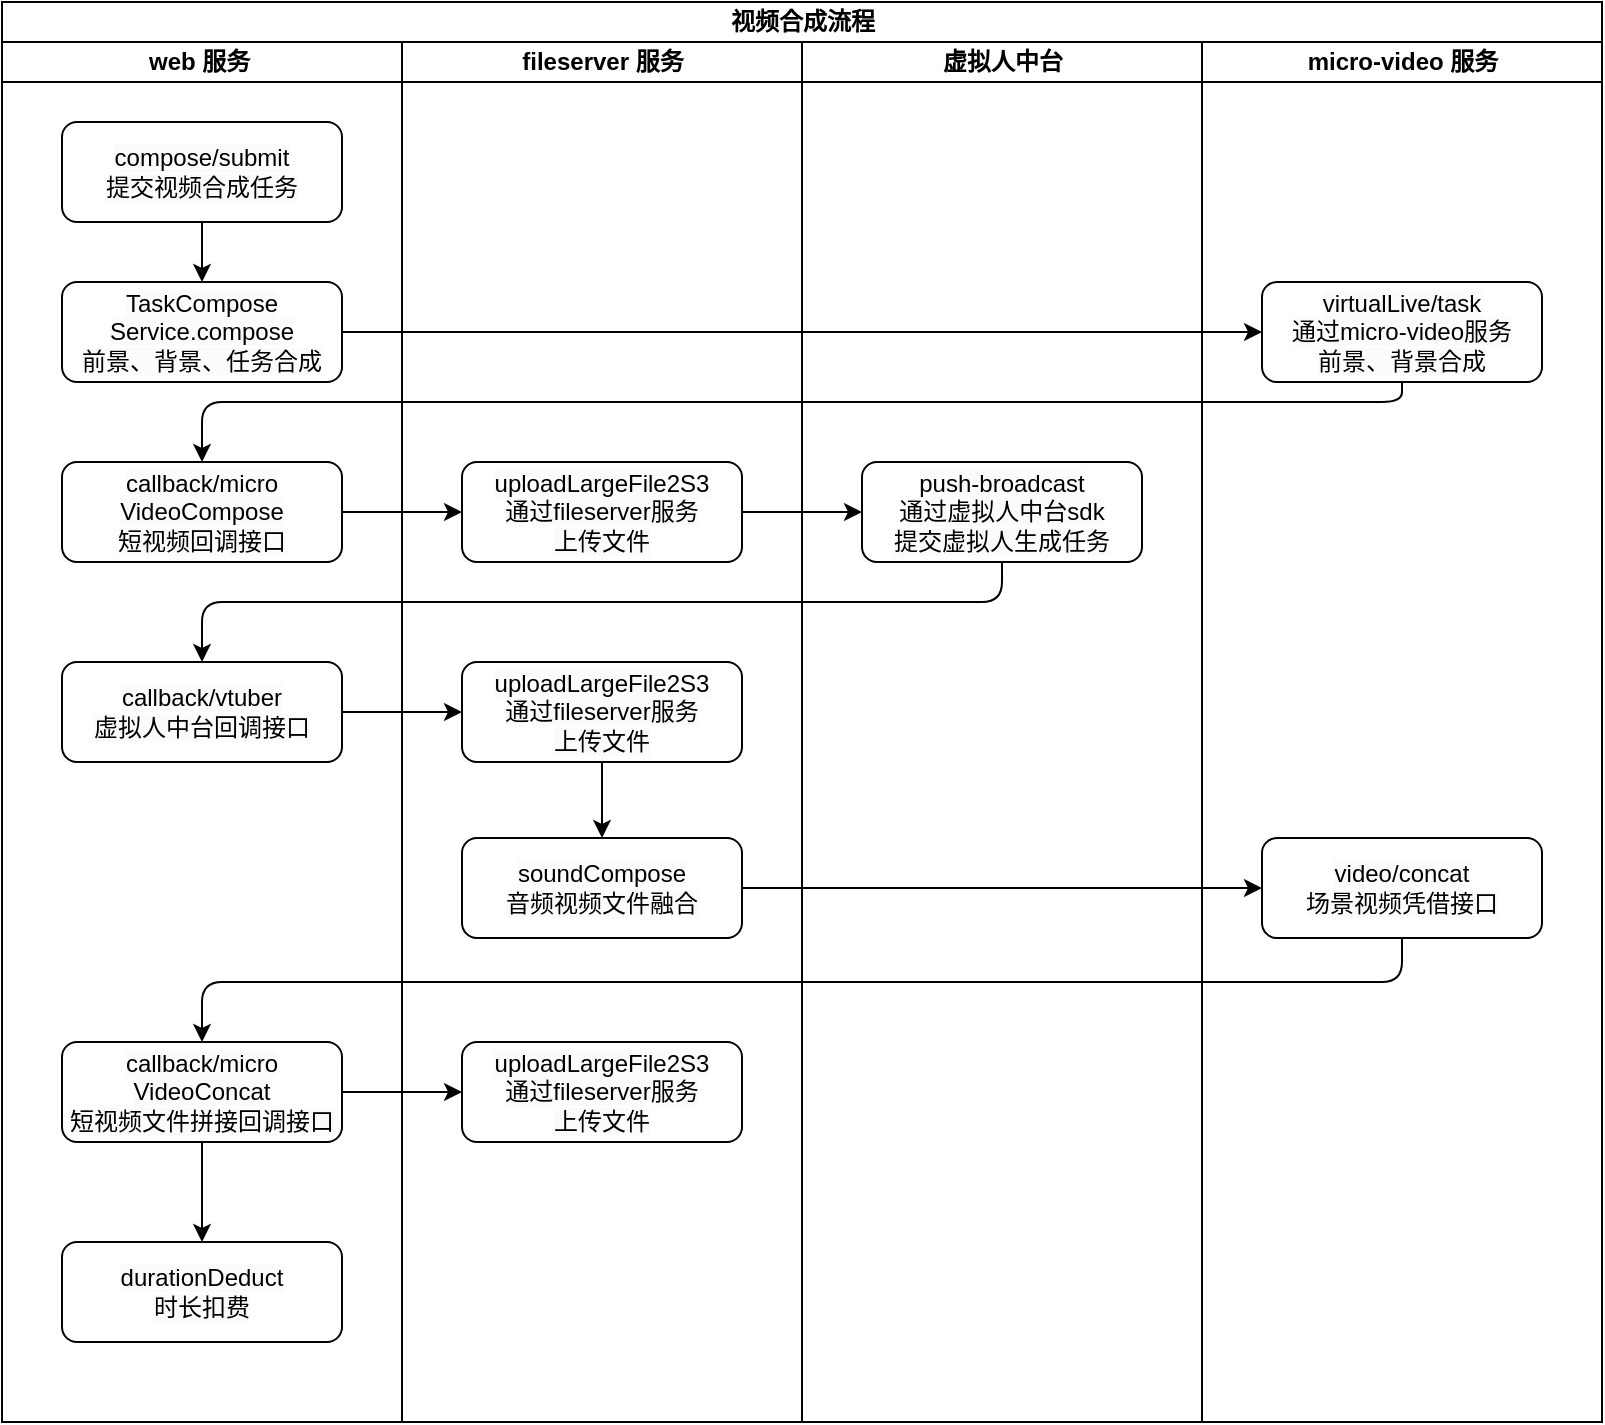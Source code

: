 <mxfile version="21.3.3" type="github">
  <diagram name="Page-1" id="74e2e168-ea6b-b213-b513-2b3c1d86103e">
    <mxGraphModel dx="1434" dy="764" grid="0" gridSize="10" guides="1" tooltips="1" connect="1" arrows="1" fold="1" page="1" pageScale="1" pageWidth="1100" pageHeight="850" background="none" math="0" shadow="0">
      <root>
        <mxCell id="0" />
        <mxCell id="1" parent="0" />
        <mxCell id="yoFmGIUXh1IHbkmMJquT-9" value="视频合成流程" style="swimlane;childLayout=stackLayout;resizeParent=1;resizeParentMax=0;startSize=20;html=1;" vertex="1" parent="1">
          <mxGeometry x="60" y="110" width="800" height="710" as="geometry" />
        </mxCell>
        <mxCell id="yoFmGIUXh1IHbkmMJquT-10" value="web 服务&lt;span style=&quot;white-space: pre;&quot;&gt;	&lt;/span&gt;" style="swimlane;startSize=20;html=1;" vertex="1" parent="yoFmGIUXh1IHbkmMJquT-9">
          <mxGeometry y="20" width="200" height="690" as="geometry" />
        </mxCell>
        <mxCell id="yoFmGIUXh1IHbkmMJquT-26" value="&lt;span style=&quot;color: rgb(0, 0, 0); font-family: Helvetica; font-size: 12px; font-style: normal; font-variant-ligatures: normal; font-variant-caps: normal; font-weight: 400; letter-spacing: normal; orphans: 2; text-indent: 0px; text-transform: none; widows: 2; word-spacing: 0px; -webkit-text-stroke-width: 0px; background-color: rgb(251, 251, 251); text-decoration-thickness: initial; text-decoration-style: initial; text-decoration-color: initial; float: none; display: inline !important;&quot;&gt;compose/submit&lt;br&gt;提交视频合成任务&lt;br&gt;&lt;/span&gt;" style="rounded=1;whiteSpace=wrap;html=1;align=center;" vertex="1" parent="yoFmGIUXh1IHbkmMJquT-10">
          <mxGeometry x="30" y="40" width="140" height="50" as="geometry" />
        </mxCell>
        <mxCell id="yoFmGIUXh1IHbkmMJquT-28" value="" style="edgeStyle=orthogonalEdgeStyle;rounded=0;orthogonalLoop=1;jettySize=auto;html=1;" edge="1" parent="yoFmGIUXh1IHbkmMJquT-10" source="yoFmGIUXh1IHbkmMJquT-26">
          <mxGeometry relative="1" as="geometry">
            <mxPoint x="100" y="120" as="targetPoint" />
          </mxGeometry>
        </mxCell>
        <mxCell id="yoFmGIUXh1IHbkmMJquT-29" value="&lt;span style=&quot;color: rgb(0, 0, 0); font-family: Helvetica; font-size: 12px; font-style: normal; font-variant-ligatures: normal; font-variant-caps: normal; font-weight: 400; letter-spacing: normal; orphans: 2; text-indent: 0px; text-transform: none; widows: 2; word-spacing: 0px; -webkit-text-stroke-width: 0px; background-color: rgb(251, 251, 251); text-decoration-thickness: initial; text-decoration-style: initial; text-decoration-color: initial; float: none; display: inline !important;&quot;&gt;TaskCompose&lt;br&gt;Service.compose&lt;br style=&quot;border-color: var(--border-color);&quot;&gt;前景、背景、任务合成&lt;br&gt;&lt;/span&gt;" style="rounded=1;whiteSpace=wrap;html=1;align=center;" vertex="1" parent="yoFmGIUXh1IHbkmMJquT-10">
          <mxGeometry x="30" y="120" width="140" height="50" as="geometry" />
        </mxCell>
        <mxCell id="yoFmGIUXh1IHbkmMJquT-34" value="&lt;span style=&quot;color: rgb(0, 0, 0); font-family: Helvetica; font-size: 12px; font-style: normal; font-variant-ligatures: normal; font-variant-caps: normal; font-weight: 400; letter-spacing: normal; orphans: 2; text-indent: 0px; text-transform: none; widows: 2; word-spacing: 0px; -webkit-text-stroke-width: 0px; background-color: rgb(251, 251, 251); text-decoration-thickness: initial; text-decoration-style: initial; text-decoration-color: initial; float: none; display: inline !important;&quot;&gt;callback/micro&lt;br&gt;VideoCompose&lt;br style=&quot;border-color: var(--border-color);&quot;&gt;短视频回调接口&lt;br&gt;&lt;/span&gt;" style="rounded=1;whiteSpace=wrap;html=1;align=center;" vertex="1" parent="yoFmGIUXh1IHbkmMJquT-10">
          <mxGeometry x="30" y="210" width="140" height="50" as="geometry" />
        </mxCell>
        <mxCell id="yoFmGIUXh1IHbkmMJquT-40" value="&lt;span style=&quot;color: rgb(0, 0, 0); font-family: Helvetica; font-size: 12px; font-style: normal; font-variant-ligatures: normal; font-variant-caps: normal; font-weight: 400; letter-spacing: normal; orphans: 2; text-indent: 0px; text-transform: none; widows: 2; word-spacing: 0px; -webkit-text-stroke-width: 0px; background-color: rgb(251, 251, 251); text-decoration-thickness: initial; text-decoration-style: initial; text-decoration-color: initial; float: none; display: inline !important;&quot;&gt;callback/vtuber&lt;br style=&quot;border-color: var(--border-color);&quot;&gt;虚拟人中台回调接口&lt;br&gt;&lt;/span&gt;" style="rounded=1;whiteSpace=wrap;html=1;align=center;" vertex="1" parent="yoFmGIUXh1IHbkmMJquT-10">
          <mxGeometry x="30" y="310" width="140" height="50" as="geometry" />
        </mxCell>
        <mxCell id="yoFmGIUXh1IHbkmMJquT-53" value="" style="edgeStyle=orthogonalEdgeStyle;rounded=0;orthogonalLoop=1;jettySize=auto;html=1;" edge="1" parent="yoFmGIUXh1IHbkmMJquT-10" source="yoFmGIUXh1IHbkmMJquT-48" target="yoFmGIUXh1IHbkmMJquT-52">
          <mxGeometry relative="1" as="geometry" />
        </mxCell>
        <mxCell id="yoFmGIUXh1IHbkmMJquT-48" value="&lt;span style=&quot;color: rgb(0, 0, 0); font-family: Helvetica; font-size: 12px; font-style: normal; font-variant-ligatures: normal; font-variant-caps: normal; font-weight: 400; letter-spacing: normal; orphans: 2; text-indent: 0px; text-transform: none; widows: 2; word-spacing: 0px; -webkit-text-stroke-width: 0px; background-color: rgb(251, 251, 251); text-decoration-thickness: initial; text-decoration-style: initial; text-decoration-color: initial; float: none; display: inline !important;&quot;&gt;callback/micro&lt;br&gt;VideoConcat&lt;br&gt;短视频文件拼接回调接口&lt;br&gt;&lt;/span&gt;" style="rounded=1;whiteSpace=wrap;html=1;align=center;" vertex="1" parent="yoFmGIUXh1IHbkmMJquT-10">
          <mxGeometry x="30" y="500" width="140" height="50" as="geometry" />
        </mxCell>
        <mxCell id="yoFmGIUXh1IHbkmMJquT-52" value="&lt;span style=&quot;color: rgb(0, 0, 0); font-family: Helvetica; font-size: 12px; font-style: normal; font-variant-ligatures: normal; font-variant-caps: normal; font-weight: 400; letter-spacing: normal; orphans: 2; text-indent: 0px; text-transform: none; widows: 2; word-spacing: 0px; -webkit-text-stroke-width: 0px; background-color: rgb(251, 251, 251); text-decoration-thickness: initial; text-decoration-style: initial; text-decoration-color: initial; float: none; display: inline !important;&quot;&gt;durationDeduct&lt;br&gt;时长扣费&lt;br&gt;&lt;/span&gt;" style="rounded=1;whiteSpace=wrap;html=1;align=center;" vertex="1" parent="yoFmGIUXh1IHbkmMJquT-10">
          <mxGeometry x="30" y="600" width="140" height="50" as="geometry" />
        </mxCell>
        <mxCell id="yoFmGIUXh1IHbkmMJquT-11" value="fileserver 服务" style="swimlane;startSize=20;html=1;" vertex="1" parent="yoFmGIUXh1IHbkmMJquT-9">
          <mxGeometry x="200" y="20" width="200" height="690" as="geometry">
            <mxRectangle x="200" y="20" width="40" height="980" as="alternateBounds" />
          </mxGeometry>
        </mxCell>
        <mxCell id="yoFmGIUXh1IHbkmMJquT-36" value="&lt;span style=&quot;color: rgb(0, 0, 0); font-family: Helvetica; font-size: 12px; font-style: normal; font-variant-ligatures: normal; font-variant-caps: normal; font-weight: 400; letter-spacing: normal; orphans: 2; text-indent: 0px; text-transform: none; widows: 2; word-spacing: 0px; -webkit-text-stroke-width: 0px; background-color: rgb(251, 251, 251); text-decoration-thickness: initial; text-decoration-style: initial; text-decoration-color: initial; float: none; display: inline !important;&quot;&gt;uploadLargeFile2S3&lt;br style=&quot;border-color: var(--border-color);&quot;&gt;通过fileserver服务&lt;br style=&quot;border-color: var(--border-color);&quot;&gt;上传文件&lt;br&gt;&lt;/span&gt;" style="rounded=1;whiteSpace=wrap;html=1;align=center;" vertex="1" parent="yoFmGIUXh1IHbkmMJquT-11">
          <mxGeometry x="30" y="210" width="140" height="50" as="geometry" />
        </mxCell>
        <mxCell id="yoFmGIUXh1IHbkmMJquT-45" value="" style="edgeStyle=orthogonalEdgeStyle;rounded=0;orthogonalLoop=1;jettySize=auto;html=1;" edge="1" parent="yoFmGIUXh1IHbkmMJquT-11" source="yoFmGIUXh1IHbkmMJquT-42" target="yoFmGIUXh1IHbkmMJquT-44">
          <mxGeometry relative="1" as="geometry" />
        </mxCell>
        <mxCell id="yoFmGIUXh1IHbkmMJquT-42" value="&lt;span style=&quot;color: rgb(0, 0, 0); font-family: Helvetica; font-size: 12px; font-style: normal; font-variant-ligatures: normal; font-variant-caps: normal; font-weight: 400; letter-spacing: normal; orphans: 2; text-indent: 0px; text-transform: none; widows: 2; word-spacing: 0px; -webkit-text-stroke-width: 0px; background-color: rgb(251, 251, 251); text-decoration-thickness: initial; text-decoration-style: initial; text-decoration-color: initial; float: none; display: inline !important;&quot;&gt;uploadLargeFile2S3&lt;br style=&quot;border-color: var(--border-color);&quot;&gt;通过fileserver服务&lt;br style=&quot;border-color: var(--border-color);&quot;&gt;上传文件&lt;br&gt;&lt;/span&gt;" style="rounded=1;whiteSpace=wrap;html=1;align=center;" vertex="1" parent="yoFmGIUXh1IHbkmMJquT-11">
          <mxGeometry x="30" y="310" width="140" height="50" as="geometry" />
        </mxCell>
        <mxCell id="yoFmGIUXh1IHbkmMJquT-44" value="&lt;span style=&quot;color: rgb(0, 0, 0); font-family: Helvetica; font-size: 12px; font-style: normal; font-variant-ligatures: normal; font-variant-caps: normal; font-weight: 400; letter-spacing: normal; orphans: 2; text-indent: 0px; text-transform: none; widows: 2; word-spacing: 0px; -webkit-text-stroke-width: 0px; background-color: rgb(251, 251, 251); text-decoration-thickness: initial; text-decoration-style: initial; text-decoration-color: initial; float: none; display: inline !important;&quot;&gt;soundCompose&lt;br&gt;音频视频文件融合&lt;br&gt;&lt;/span&gt;" style="rounded=1;whiteSpace=wrap;html=1;align=center;" vertex="1" parent="yoFmGIUXh1IHbkmMJquT-11">
          <mxGeometry x="30" y="398" width="140" height="50" as="geometry" />
        </mxCell>
        <mxCell id="yoFmGIUXh1IHbkmMJquT-50" value="&lt;span style=&quot;color: rgb(0, 0, 0); font-family: Helvetica; font-size: 12px; font-style: normal; font-variant-ligatures: normal; font-variant-caps: normal; font-weight: 400; letter-spacing: normal; orphans: 2; text-indent: 0px; text-transform: none; widows: 2; word-spacing: 0px; -webkit-text-stroke-width: 0px; background-color: rgb(251, 251, 251); text-decoration-thickness: initial; text-decoration-style: initial; text-decoration-color: initial; float: none; display: inline !important;&quot;&gt;uploadLargeFile2S3&lt;br style=&quot;border-color: var(--border-color);&quot;&gt;通过fileserver服务&lt;br style=&quot;border-color: var(--border-color);&quot;&gt;上传文件&lt;br&gt;&lt;/span&gt;" style="rounded=1;whiteSpace=wrap;html=1;align=center;" vertex="1" parent="yoFmGIUXh1IHbkmMJquT-11">
          <mxGeometry x="30" y="500" width="140" height="50" as="geometry" />
        </mxCell>
        <mxCell id="yoFmGIUXh1IHbkmMJquT-14" value="虚拟人中台" style="swimlane;startSize=20;html=1;" vertex="1" parent="yoFmGIUXh1IHbkmMJquT-9">
          <mxGeometry x="400" y="20" width="200" height="690" as="geometry">
            <mxRectangle x="200" y="20" width="40" height="980" as="alternateBounds" />
          </mxGeometry>
        </mxCell>
        <mxCell id="yoFmGIUXh1IHbkmMJquT-38" value="&lt;span style=&quot;color: rgb(0, 0, 0); font-family: Helvetica; font-size: 12px; font-style: normal; font-variant-ligatures: normal; font-variant-caps: normal; font-weight: 400; letter-spacing: normal; orphans: 2; text-indent: 0px; text-transform: none; widows: 2; word-spacing: 0px; -webkit-text-stroke-width: 0px; background-color: rgb(251, 251, 251); text-decoration-thickness: initial; text-decoration-style: initial; text-decoration-color: initial; float: none; display: inline !important;&quot;&gt;push-broadcast&lt;br style=&quot;border-color: var(--border-color);&quot;&gt;通过虚拟人中台sdk&lt;br style=&quot;border-color: var(--border-color);&quot;&gt;提交虚拟人生成任务&lt;br&gt;&lt;/span&gt;" style="rounded=1;whiteSpace=wrap;html=1;align=center;" vertex="1" parent="yoFmGIUXh1IHbkmMJquT-14">
          <mxGeometry x="30" y="210" width="140" height="50" as="geometry" />
        </mxCell>
        <mxCell id="yoFmGIUXh1IHbkmMJquT-15" value="micro-video 服务" style="swimlane;startSize=20;html=1;" vertex="1" parent="yoFmGIUXh1IHbkmMJquT-9">
          <mxGeometry x="600" y="20" width="200" height="690" as="geometry">
            <mxRectangle x="200" y="20" width="40" height="980" as="alternateBounds" />
          </mxGeometry>
        </mxCell>
        <mxCell id="yoFmGIUXh1IHbkmMJquT-30" value="&lt;span style=&quot;color: rgb(0, 0, 0); font-family: Helvetica; font-size: 12px; font-style: normal; font-variant-ligatures: normal; font-variant-caps: normal; font-weight: 400; letter-spacing: normal; orphans: 2; text-indent: 0px; text-transform: none; widows: 2; word-spacing: 0px; -webkit-text-stroke-width: 0px; background-color: rgb(251, 251, 251); text-decoration-thickness: initial; text-decoration-style: initial; text-decoration-color: initial; float: none; display: inline !important;&quot;&gt;virtualLive/task&lt;br style=&quot;border-color: var(--border-color);&quot;&gt;通过micro-video服务&lt;br style=&quot;border-color: var(--border-color);&quot;&gt;前景、背景合成&lt;br&gt;&lt;/span&gt;" style="rounded=1;whiteSpace=wrap;html=1;align=center;" vertex="1" parent="yoFmGIUXh1IHbkmMJquT-15">
          <mxGeometry x="30" y="120" width="140" height="50" as="geometry" />
        </mxCell>
        <mxCell id="yoFmGIUXh1IHbkmMJquT-46" value="&lt;span style=&quot;color: rgb(0, 0, 0); font-family: Helvetica; font-size: 12px; font-style: normal; font-variant-ligatures: normal; font-variant-caps: normal; font-weight: 400; letter-spacing: normal; orphans: 2; text-indent: 0px; text-transform: none; widows: 2; word-spacing: 0px; -webkit-text-stroke-width: 0px; background-color: rgb(251, 251, 251); text-decoration-thickness: initial; text-decoration-style: initial; text-decoration-color: initial; float: none; display: inline !important;&quot;&gt;video/concat&lt;br&gt;场景视频凭借接口&lt;br&gt;&lt;/span&gt;" style="rounded=1;whiteSpace=wrap;html=1;align=center;" vertex="1" parent="yoFmGIUXh1IHbkmMJquT-15">
          <mxGeometry x="30" y="398" width="140" height="50" as="geometry" />
        </mxCell>
        <mxCell id="yoFmGIUXh1IHbkmMJquT-31" value="" style="edgeStyle=orthogonalEdgeStyle;rounded=0;orthogonalLoop=1;jettySize=auto;html=1;" edge="1" parent="yoFmGIUXh1IHbkmMJquT-9" source="yoFmGIUXh1IHbkmMJquT-29" target="yoFmGIUXh1IHbkmMJquT-30">
          <mxGeometry relative="1" as="geometry" />
        </mxCell>
        <mxCell id="yoFmGIUXh1IHbkmMJquT-35" value="" style="edgeStyle=orthogonalEdgeStyle;orthogonalLoop=1;jettySize=auto;html=1;rounded=1;" edge="1" parent="yoFmGIUXh1IHbkmMJquT-9" source="yoFmGIUXh1IHbkmMJquT-30" target="yoFmGIUXh1IHbkmMJquT-34">
          <mxGeometry relative="1" as="geometry">
            <Array as="points">
              <mxPoint x="700" y="200" />
              <mxPoint x="100" y="200" />
            </Array>
          </mxGeometry>
        </mxCell>
        <mxCell id="yoFmGIUXh1IHbkmMJquT-37" value="" style="edgeStyle=orthogonalEdgeStyle;rounded=0;orthogonalLoop=1;jettySize=auto;html=1;" edge="1" parent="yoFmGIUXh1IHbkmMJquT-9" source="yoFmGIUXh1IHbkmMJquT-34" target="yoFmGIUXh1IHbkmMJquT-36">
          <mxGeometry relative="1" as="geometry" />
        </mxCell>
        <mxCell id="yoFmGIUXh1IHbkmMJquT-39" value="" style="edgeStyle=orthogonalEdgeStyle;rounded=0;orthogonalLoop=1;jettySize=auto;html=1;" edge="1" parent="yoFmGIUXh1IHbkmMJquT-9" source="yoFmGIUXh1IHbkmMJquT-36" target="yoFmGIUXh1IHbkmMJquT-38">
          <mxGeometry relative="1" as="geometry" />
        </mxCell>
        <mxCell id="yoFmGIUXh1IHbkmMJquT-41" value="" style="edgeStyle=orthogonalEdgeStyle;orthogonalLoop=1;jettySize=auto;html=1;rounded=1;" edge="1" parent="yoFmGIUXh1IHbkmMJquT-9" source="yoFmGIUXh1IHbkmMJquT-38" target="yoFmGIUXh1IHbkmMJquT-40">
          <mxGeometry relative="1" as="geometry">
            <Array as="points">
              <mxPoint x="500" y="300" />
              <mxPoint x="100" y="300" />
            </Array>
          </mxGeometry>
        </mxCell>
        <mxCell id="yoFmGIUXh1IHbkmMJquT-43" value="" style="edgeStyle=orthogonalEdgeStyle;rounded=0;orthogonalLoop=1;jettySize=auto;html=1;" edge="1" parent="yoFmGIUXh1IHbkmMJquT-9" source="yoFmGIUXh1IHbkmMJquT-40" target="yoFmGIUXh1IHbkmMJquT-42">
          <mxGeometry relative="1" as="geometry" />
        </mxCell>
        <mxCell id="yoFmGIUXh1IHbkmMJquT-47" value="" style="edgeStyle=orthogonalEdgeStyle;rounded=0;orthogonalLoop=1;jettySize=auto;html=1;" edge="1" parent="yoFmGIUXh1IHbkmMJquT-9" source="yoFmGIUXh1IHbkmMJquT-44" target="yoFmGIUXh1IHbkmMJquT-46">
          <mxGeometry relative="1" as="geometry" />
        </mxCell>
        <mxCell id="yoFmGIUXh1IHbkmMJquT-49" value="" style="edgeStyle=orthogonalEdgeStyle;rounded=1;orthogonalLoop=1;jettySize=auto;html=1;" edge="1" parent="yoFmGIUXh1IHbkmMJquT-9" source="yoFmGIUXh1IHbkmMJquT-46" target="yoFmGIUXh1IHbkmMJquT-48">
          <mxGeometry relative="1" as="geometry">
            <Array as="points">
              <mxPoint x="700" y="490" />
              <mxPoint x="100" y="490" />
            </Array>
          </mxGeometry>
        </mxCell>
        <mxCell id="yoFmGIUXh1IHbkmMJquT-51" value="" style="edgeStyle=orthogonalEdgeStyle;rounded=0;orthogonalLoop=1;jettySize=auto;html=1;" edge="1" parent="yoFmGIUXh1IHbkmMJquT-9" source="yoFmGIUXh1IHbkmMJquT-48" target="yoFmGIUXh1IHbkmMJquT-50">
          <mxGeometry relative="1" as="geometry" />
        </mxCell>
      </root>
    </mxGraphModel>
  </diagram>
</mxfile>
